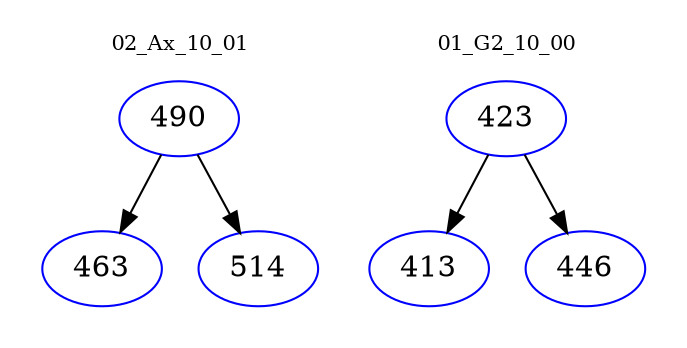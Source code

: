 digraph{
subgraph cluster_0 {
color = white
label = "02_Ax_10_01";
fontsize=10;
T0_490 [label="490", color="blue"]
T0_490 -> T0_463 [color="black"]
T0_463 [label="463", color="blue"]
T0_490 -> T0_514 [color="black"]
T0_514 [label="514", color="blue"]
}
subgraph cluster_1 {
color = white
label = "01_G2_10_00";
fontsize=10;
T1_423 [label="423", color="blue"]
T1_423 -> T1_413 [color="black"]
T1_413 [label="413", color="blue"]
T1_423 -> T1_446 [color="black"]
T1_446 [label="446", color="blue"]
}
}
